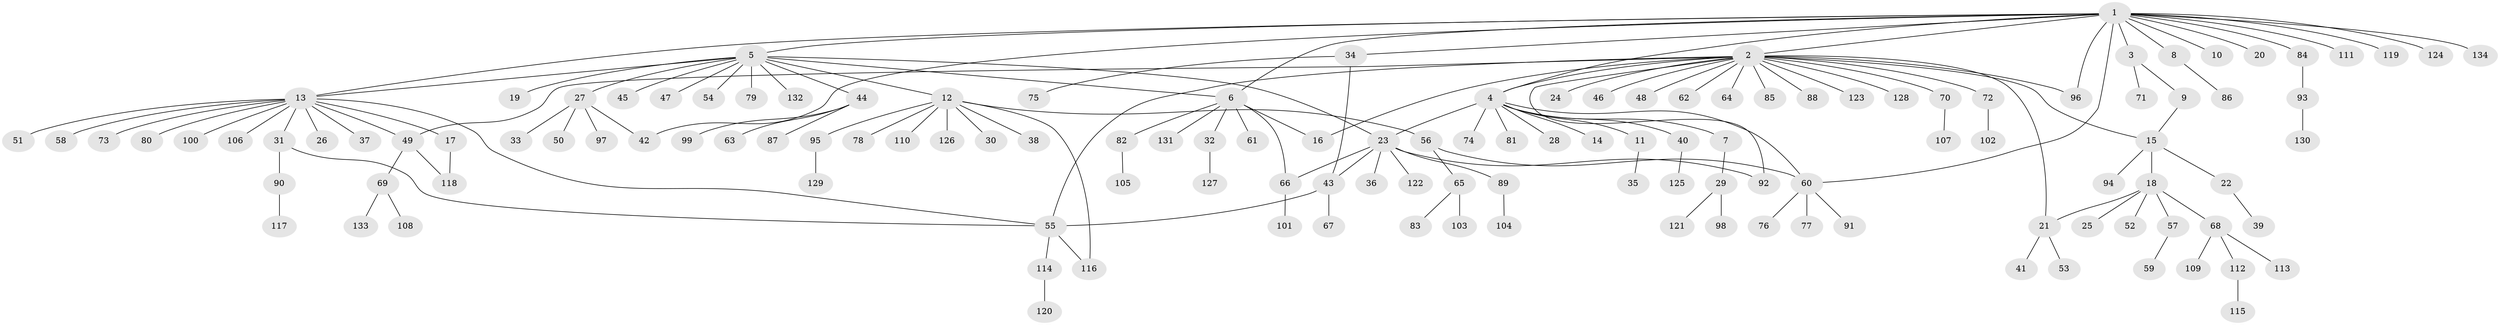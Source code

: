 // Generated by graph-tools (version 1.1) at 2025/35/03/09/25 02:35:35]
// undirected, 134 vertices, 153 edges
graph export_dot {
graph [start="1"]
  node [color=gray90,style=filled];
  1;
  2;
  3;
  4;
  5;
  6;
  7;
  8;
  9;
  10;
  11;
  12;
  13;
  14;
  15;
  16;
  17;
  18;
  19;
  20;
  21;
  22;
  23;
  24;
  25;
  26;
  27;
  28;
  29;
  30;
  31;
  32;
  33;
  34;
  35;
  36;
  37;
  38;
  39;
  40;
  41;
  42;
  43;
  44;
  45;
  46;
  47;
  48;
  49;
  50;
  51;
  52;
  53;
  54;
  55;
  56;
  57;
  58;
  59;
  60;
  61;
  62;
  63;
  64;
  65;
  66;
  67;
  68;
  69;
  70;
  71;
  72;
  73;
  74;
  75;
  76;
  77;
  78;
  79;
  80;
  81;
  82;
  83;
  84;
  85;
  86;
  87;
  88;
  89;
  90;
  91;
  92;
  93;
  94;
  95;
  96;
  97;
  98;
  99;
  100;
  101;
  102;
  103;
  104;
  105;
  106;
  107;
  108;
  109;
  110;
  111;
  112;
  113;
  114;
  115;
  116;
  117;
  118;
  119;
  120;
  121;
  122;
  123;
  124;
  125;
  126;
  127;
  128;
  129;
  130;
  131;
  132;
  133;
  134;
  1 -- 2;
  1 -- 3;
  1 -- 4;
  1 -- 5;
  1 -- 6;
  1 -- 8;
  1 -- 10;
  1 -- 13;
  1 -- 20;
  1 -- 34;
  1 -- 42;
  1 -- 60;
  1 -- 84;
  1 -- 96;
  1 -- 111;
  1 -- 119;
  1 -- 124;
  1 -- 134;
  2 -- 4;
  2 -- 15;
  2 -- 16;
  2 -- 21;
  2 -- 24;
  2 -- 46;
  2 -- 48;
  2 -- 49;
  2 -- 55;
  2 -- 62;
  2 -- 64;
  2 -- 70;
  2 -- 72;
  2 -- 85;
  2 -- 88;
  2 -- 92;
  2 -- 96;
  2 -- 123;
  2 -- 128;
  3 -- 9;
  3 -- 71;
  4 -- 7;
  4 -- 11;
  4 -- 14;
  4 -- 23;
  4 -- 28;
  4 -- 40;
  4 -- 60;
  4 -- 74;
  4 -- 81;
  5 -- 6;
  5 -- 12;
  5 -- 13;
  5 -- 19;
  5 -- 23;
  5 -- 27;
  5 -- 44;
  5 -- 45;
  5 -- 47;
  5 -- 54;
  5 -- 79;
  5 -- 132;
  6 -- 16;
  6 -- 32;
  6 -- 61;
  6 -- 66;
  6 -- 82;
  6 -- 131;
  7 -- 29;
  8 -- 86;
  9 -- 15;
  11 -- 35;
  12 -- 30;
  12 -- 38;
  12 -- 56;
  12 -- 78;
  12 -- 95;
  12 -- 110;
  12 -- 116;
  12 -- 126;
  13 -- 17;
  13 -- 26;
  13 -- 31;
  13 -- 37;
  13 -- 49;
  13 -- 51;
  13 -- 55;
  13 -- 58;
  13 -- 73;
  13 -- 80;
  13 -- 100;
  13 -- 106;
  15 -- 18;
  15 -- 22;
  15 -- 94;
  17 -- 118;
  18 -- 21;
  18 -- 25;
  18 -- 52;
  18 -- 57;
  18 -- 68;
  21 -- 41;
  21 -- 53;
  22 -- 39;
  23 -- 36;
  23 -- 43;
  23 -- 66;
  23 -- 89;
  23 -- 92;
  23 -- 122;
  27 -- 33;
  27 -- 42;
  27 -- 50;
  27 -- 97;
  29 -- 98;
  29 -- 121;
  31 -- 55;
  31 -- 90;
  32 -- 127;
  34 -- 43;
  34 -- 75;
  40 -- 125;
  43 -- 55;
  43 -- 67;
  44 -- 63;
  44 -- 87;
  44 -- 99;
  49 -- 69;
  49 -- 118;
  55 -- 114;
  55 -- 116;
  56 -- 60;
  56 -- 65;
  57 -- 59;
  60 -- 76;
  60 -- 77;
  60 -- 91;
  65 -- 83;
  65 -- 103;
  66 -- 101;
  68 -- 109;
  68 -- 112;
  68 -- 113;
  69 -- 108;
  69 -- 133;
  70 -- 107;
  72 -- 102;
  82 -- 105;
  84 -- 93;
  89 -- 104;
  90 -- 117;
  93 -- 130;
  95 -- 129;
  112 -- 115;
  114 -- 120;
}

